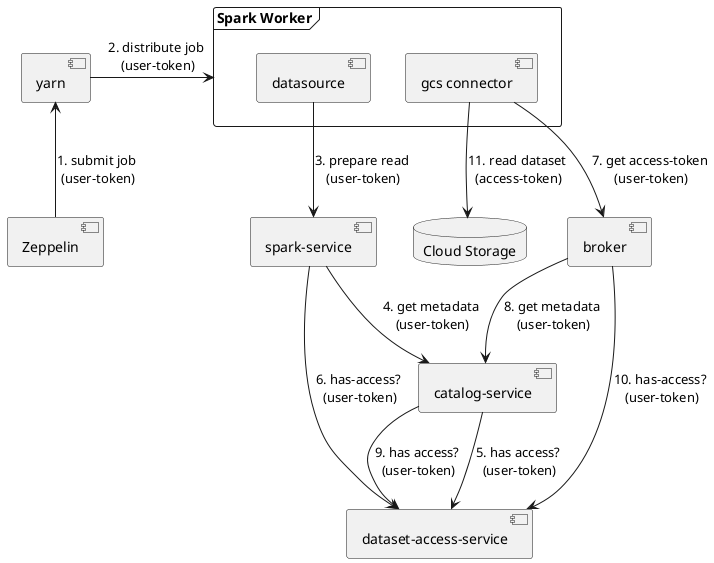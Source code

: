 @startuml

[yarn] as yarn
[Zeppelin] as zeppelin
[dataset-access-service] as da_s
[catalog-service] as catalog
[spark-service] as sp_s
[broker] as broker
database "Cloud Storage" as gcs {
}
frame "Spark Worker" as worker {
  [datasource] as datasource
  [gcs connector] as gcs_connector
}

zeppelin -u-> yarn : 1. submit job\n (user-token)
yarn -> worker : 2. distribute job\n (user-token)
datasource --> sp_s : 3. prepare read\n (user-token)
sp_s --> catalog : 4. get metadata\n (user-token)
sp_s --> da_s : 6. has-access?\n (user-token)
gcs_connector --> broker : 7. get access-token\n (user-token)
broker --> catalog : 8. get metadata\n (user-token)
catalog --> da_s : 9. has access?\n (user-token)
catalog --> da_s : 5. has access?\n (user-token)
broker --> da_s : 10. has-access?\n (user-token)
gcs_connector --> gcs : 11. read dataset\n (access-token)


@enduml